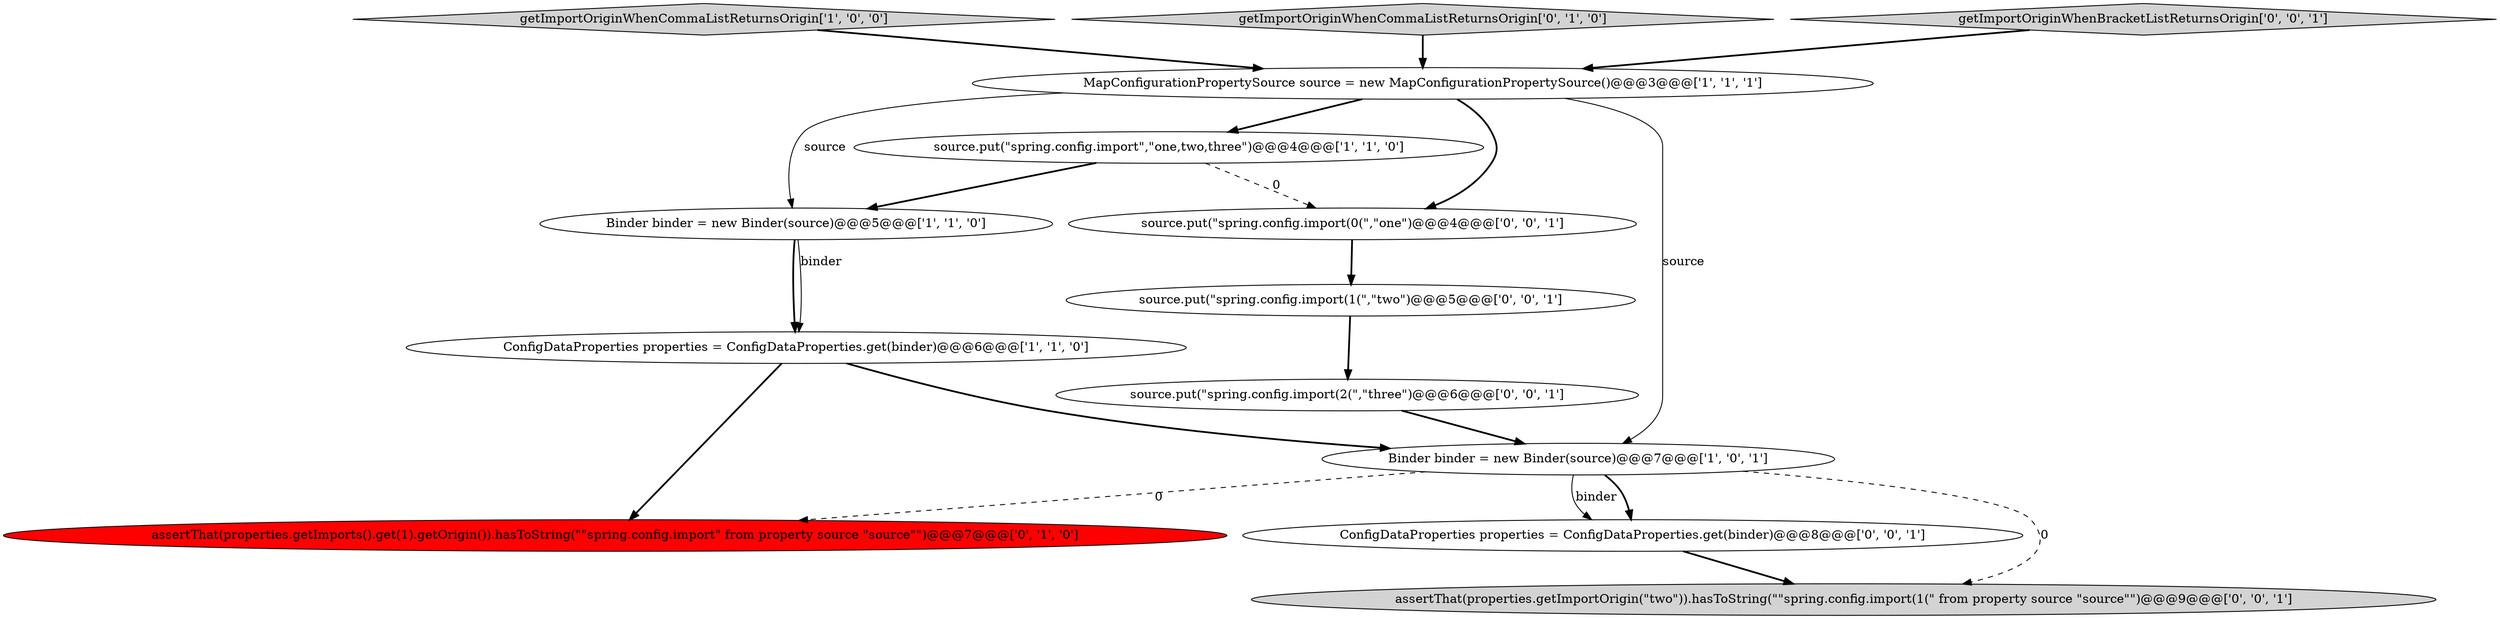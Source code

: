 digraph {
8 [style = filled, label = "ConfigDataProperties properties = ConfigDataProperties.get(binder)@@@8@@@['0', '0', '1']", fillcolor = white, shape = ellipse image = "AAA0AAABBB3BBB"];
4 [style = filled, label = "getImportOriginWhenCommaListReturnsOrigin['1', '0', '0']", fillcolor = lightgray, shape = diamond image = "AAA0AAABBB1BBB"];
7 [style = filled, label = "getImportOriginWhenCommaListReturnsOrigin['0', '1', '0']", fillcolor = lightgray, shape = diamond image = "AAA0AAABBB2BBB"];
2 [style = filled, label = "Binder binder = new Binder(source)@@@5@@@['1', '1', '0']", fillcolor = white, shape = ellipse image = "AAA0AAABBB1BBB"];
12 [style = filled, label = "assertThat(properties.getImportOrigin(\"two\")).hasToString(\"\"spring.config.import(1(\" from property source \"source\"\")@@@9@@@['0', '0', '1']", fillcolor = lightgray, shape = ellipse image = "AAA0AAABBB3BBB"];
1 [style = filled, label = "source.put(\"spring.config.import\",\"one,two,three\")@@@4@@@['1', '1', '0']", fillcolor = white, shape = ellipse image = "AAA0AAABBB1BBB"];
9 [style = filled, label = "source.put(\"spring.config.import(2(\",\"three\")@@@6@@@['0', '0', '1']", fillcolor = white, shape = ellipse image = "AAA0AAABBB3BBB"];
3 [style = filled, label = "Binder binder = new Binder(source)@@@7@@@['1', '0', '1']", fillcolor = white, shape = ellipse image = "AAA0AAABBB1BBB"];
11 [style = filled, label = "source.put(\"spring.config.import(1(\",\"two\")@@@5@@@['0', '0', '1']", fillcolor = white, shape = ellipse image = "AAA0AAABBB3BBB"];
5 [style = filled, label = "ConfigDataProperties properties = ConfigDataProperties.get(binder)@@@6@@@['1', '1', '0']", fillcolor = white, shape = ellipse image = "AAA0AAABBB1BBB"];
10 [style = filled, label = "source.put(\"spring.config.import(0(\",\"one\")@@@4@@@['0', '0', '1']", fillcolor = white, shape = ellipse image = "AAA0AAABBB3BBB"];
13 [style = filled, label = "getImportOriginWhenBracketListReturnsOrigin['0', '0', '1']", fillcolor = lightgray, shape = diamond image = "AAA0AAABBB3BBB"];
0 [style = filled, label = "MapConfigurationPropertySource source = new MapConfigurationPropertySource()@@@3@@@['1', '1', '1']", fillcolor = white, shape = ellipse image = "AAA0AAABBB1BBB"];
6 [style = filled, label = "assertThat(properties.getImports().get(1).getOrigin()).hasToString(\"\"spring.config.import\" from property source \"source\"\")@@@7@@@['0', '1', '0']", fillcolor = red, shape = ellipse image = "AAA1AAABBB2BBB"];
5->3 [style = bold, label=""];
3->6 [style = dashed, label="0"];
2->5 [style = bold, label=""];
0->3 [style = solid, label="source"];
7->0 [style = bold, label=""];
0->2 [style = solid, label="source"];
1->10 [style = dashed, label="0"];
11->9 [style = bold, label=""];
4->0 [style = bold, label=""];
0->10 [style = bold, label=""];
3->12 [style = dashed, label="0"];
5->6 [style = bold, label=""];
0->1 [style = bold, label=""];
3->8 [style = bold, label=""];
3->8 [style = solid, label="binder"];
9->3 [style = bold, label=""];
1->2 [style = bold, label=""];
8->12 [style = bold, label=""];
2->5 [style = solid, label="binder"];
13->0 [style = bold, label=""];
10->11 [style = bold, label=""];
}
